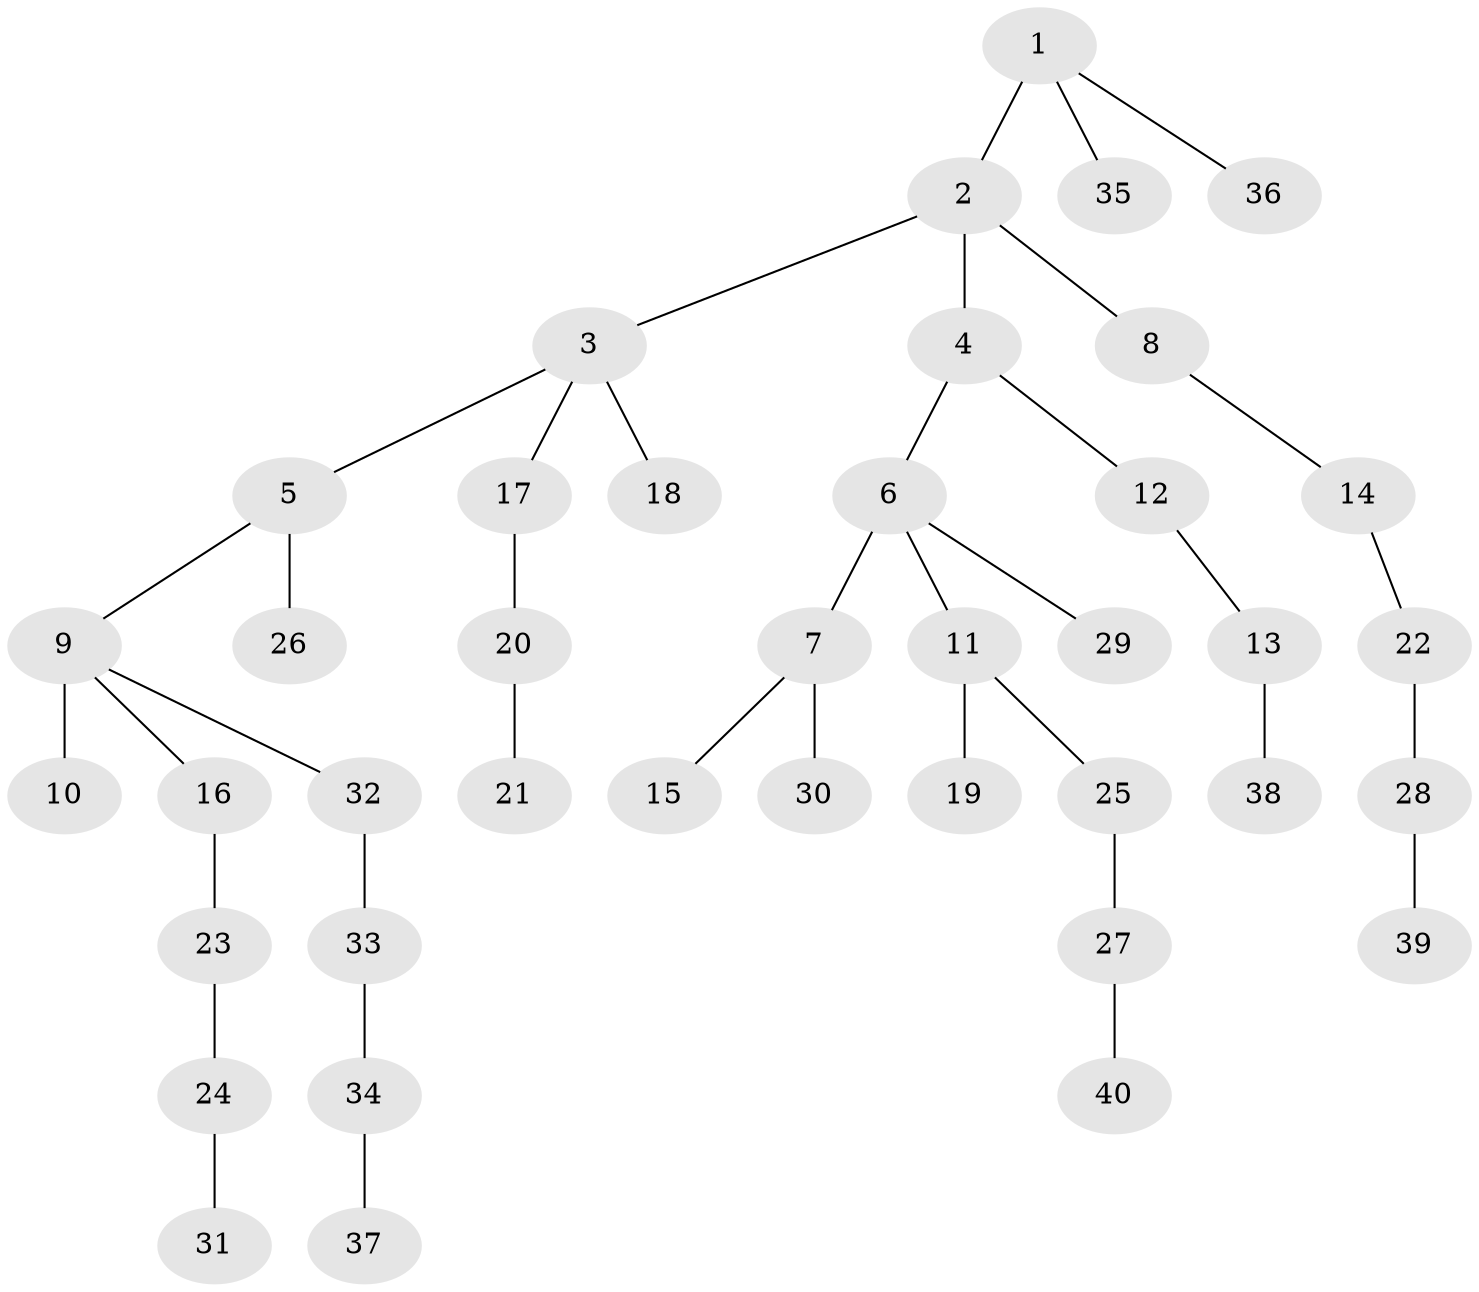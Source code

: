 // original degree distribution, {2: 0.22448979591836735, 6: 0.030612244897959183, 7: 0.01020408163265306, 4: 0.04081632653061224, 8: 0.01020408163265306, 3: 0.17346938775510204, 1: 0.5102040816326531}
// Generated by graph-tools (version 1.1) at 2025/51/03/04/25 22:51:31]
// undirected, 40 vertices, 39 edges
graph export_dot {
  node [color=gray90,style=filled];
  1;
  2;
  3;
  4;
  5;
  6;
  7;
  8;
  9;
  10;
  11;
  12;
  13;
  14;
  15;
  16;
  17;
  18;
  19;
  20;
  21;
  22;
  23;
  24;
  25;
  26;
  27;
  28;
  29;
  30;
  31;
  32;
  33;
  34;
  35;
  36;
  37;
  38;
  39;
  40;
  1 -- 2 [weight=2.0];
  1 -- 35 [weight=1.0];
  1 -- 36 [weight=1.0];
  2 -- 3 [weight=1.0];
  2 -- 4 [weight=1.0];
  2 -- 8 [weight=1.0];
  3 -- 5 [weight=1.0];
  3 -- 17 [weight=1.0];
  3 -- 18 [weight=1.0];
  4 -- 6 [weight=1.0];
  4 -- 12 [weight=1.0];
  5 -- 9 [weight=1.0];
  5 -- 26 [weight=1.0];
  6 -- 7 [weight=3.0];
  6 -- 11 [weight=1.0];
  6 -- 29 [weight=1.0];
  7 -- 15 [weight=1.0];
  7 -- 30 [weight=1.0];
  8 -- 14 [weight=1.0];
  9 -- 10 [weight=5.0];
  9 -- 16 [weight=1.0];
  9 -- 32 [weight=1.0];
  11 -- 19 [weight=1.0];
  11 -- 25 [weight=1.0];
  12 -- 13 [weight=1.0];
  13 -- 38 [weight=1.0];
  14 -- 22 [weight=1.0];
  16 -- 23 [weight=1.0];
  17 -- 20 [weight=1.0];
  20 -- 21 [weight=1.0];
  22 -- 28 [weight=1.0];
  23 -- 24 [weight=1.0];
  24 -- 31 [weight=1.0];
  25 -- 27 [weight=1.0];
  27 -- 40 [weight=1.0];
  28 -- 39 [weight=1.0];
  32 -- 33 [weight=1.0];
  33 -- 34 [weight=1.0];
  34 -- 37 [weight=1.0];
}

